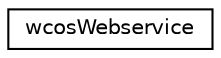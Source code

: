 digraph G
{
  edge [fontname="Helvetica",fontsize="10",labelfontname="Helvetica",labelfontsize="10"];
  node [fontname="Helvetica",fontsize="10",shape=record];
  rankdir="LR";
  Node1 [label="wcosWebservice",height=0.2,width=0.4,color="black", fillcolor="white", style="filled",URL="$classwcos_webservice.html"];
}

